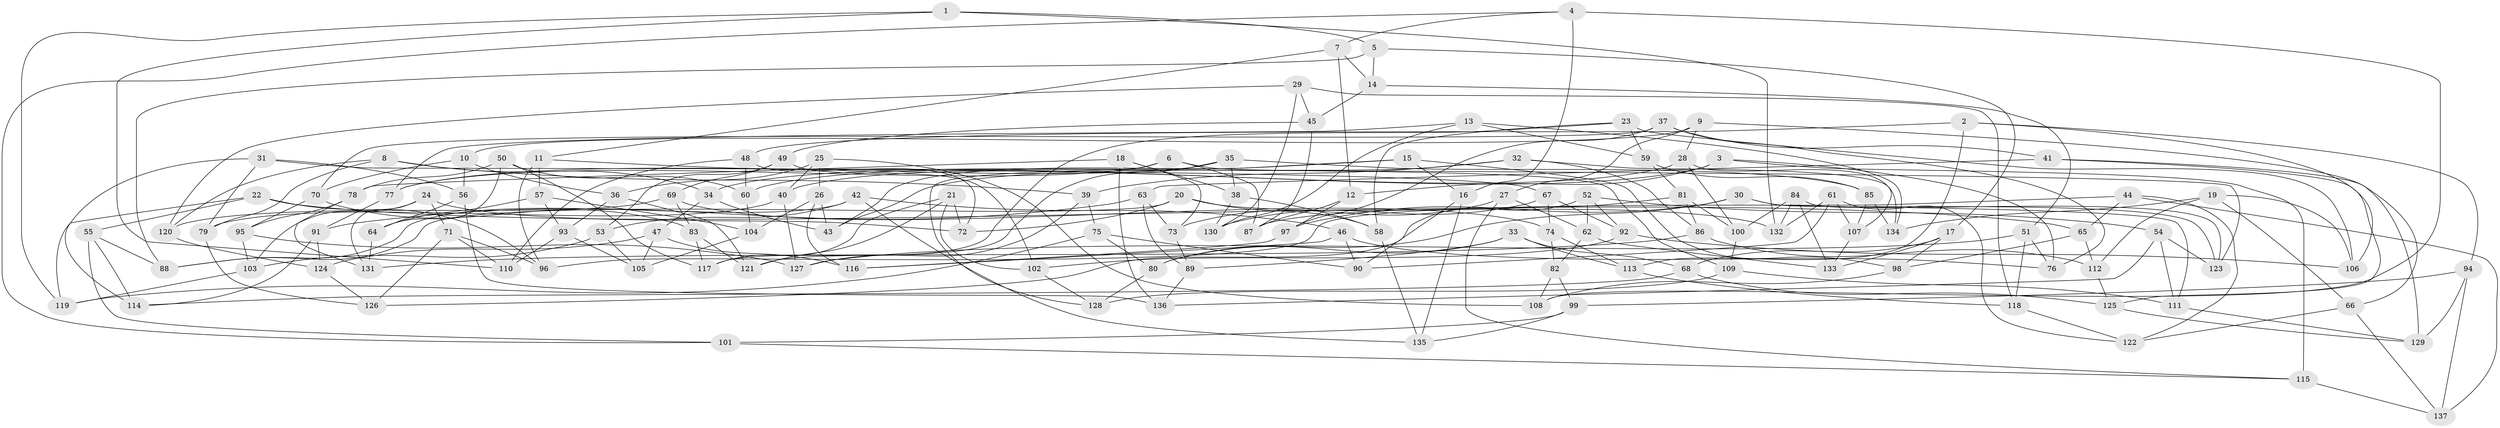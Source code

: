 // coarse degree distribution, {5: 0.14545454545454545, 4: 0.23636363636363636, 8: 0.14545454545454545, 6: 0.2909090909090909, 7: 0.09090909090909091, 9: 0.09090909090909091}
// Generated by graph-tools (version 1.1) at 2025/38/03/04/25 23:38:12]
// undirected, 137 vertices, 274 edges
graph export_dot {
  node [color=gray90,style=filled];
  1;
  2;
  3;
  4;
  5;
  6;
  7;
  8;
  9;
  10;
  11;
  12;
  13;
  14;
  15;
  16;
  17;
  18;
  19;
  20;
  21;
  22;
  23;
  24;
  25;
  26;
  27;
  28;
  29;
  30;
  31;
  32;
  33;
  34;
  35;
  36;
  37;
  38;
  39;
  40;
  41;
  42;
  43;
  44;
  45;
  46;
  47;
  48;
  49;
  50;
  51;
  52;
  53;
  54;
  55;
  56;
  57;
  58;
  59;
  60;
  61;
  62;
  63;
  64;
  65;
  66;
  67;
  68;
  69;
  70;
  71;
  72;
  73;
  74;
  75;
  76;
  77;
  78;
  79;
  80;
  81;
  82;
  83;
  84;
  85;
  86;
  87;
  88;
  89;
  90;
  91;
  92;
  93;
  94;
  95;
  96;
  97;
  98;
  99;
  100;
  101;
  102;
  103;
  104;
  105;
  106;
  107;
  108;
  109;
  110;
  111;
  112;
  113;
  114;
  115;
  116;
  117;
  118;
  119;
  120;
  121;
  122;
  123;
  124;
  125;
  126;
  127;
  128;
  129;
  130;
  131;
  132;
  133;
  134;
  135;
  136;
  137;
  1 -- 132;
  1 -- 5;
  1 -- 119;
  1 -- 110;
  2 -- 48;
  2 -- 113;
  2 -- 94;
  2 -- 106;
  3 -- 115;
  3 -- 12;
  3 -- 76;
  3 -- 60;
  4 -- 7;
  4 -- 108;
  4 -- 101;
  4 -- 16;
  5 -- 14;
  5 -- 88;
  5 -- 17;
  6 -- 128;
  6 -- 87;
  6 -- 77;
  6 -- 109;
  7 -- 12;
  7 -- 11;
  7 -- 14;
  8 -- 34;
  8 -- 39;
  8 -- 120;
  8 -- 79;
  9 -- 27;
  9 -- 66;
  9 -- 28;
  9 -- 10;
  10 -- 36;
  10 -- 56;
  10 -- 70;
  11 -- 57;
  11 -- 67;
  11 -- 96;
  12 -- 97;
  12 -- 87;
  13 -- 77;
  13 -- 134;
  13 -- 130;
  13 -- 59;
  14 -- 45;
  14 -- 51;
  15 -- 16;
  15 -- 43;
  15 -- 34;
  15 -- 98;
  16 -- 135;
  16 -- 90;
  17 -- 68;
  17 -- 98;
  17 -- 133;
  18 -- 73;
  18 -- 38;
  18 -- 136;
  18 -- 78;
  19 -- 112;
  19 -- 134;
  19 -- 106;
  19 -- 66;
  20 -- 88;
  20 -- 58;
  20 -- 72;
  20 -- 132;
  21 -- 117;
  21 -- 72;
  21 -- 121;
  21 -- 102;
  22 -- 96;
  22 -- 55;
  22 -- 65;
  22 -- 119;
  23 -- 117;
  23 -- 106;
  23 -- 58;
  23 -- 59;
  24 -- 131;
  24 -- 72;
  24 -- 103;
  24 -- 71;
  25 -- 36;
  25 -- 40;
  25 -- 108;
  25 -- 26;
  26 -- 43;
  26 -- 116;
  26 -- 104;
  27 -- 73;
  27 -- 115;
  27 -- 62;
  28 -- 107;
  28 -- 100;
  28 -- 40;
  29 -- 118;
  29 -- 120;
  29 -- 45;
  29 -- 130;
  30 -- 97;
  30 -- 111;
  30 -- 80;
  30 -- 123;
  31 -- 114;
  31 -- 56;
  31 -- 123;
  31 -- 79;
  32 -- 134;
  32 -- 86;
  32 -- 43;
  32 -- 39;
  33 -- 113;
  33 -- 68;
  33 -- 80;
  33 -- 89;
  34 -- 43;
  34 -- 47;
  35 -- 38;
  35 -- 77;
  35 -- 85;
  35 -- 121;
  36 -- 93;
  36 -- 121;
  37 -- 70;
  37 -- 97;
  37 -- 41;
  37 -- 76;
  38 -- 130;
  38 -- 58;
  39 -- 127;
  39 -- 75;
  40 -- 79;
  40 -- 127;
  41 -- 63;
  41 -- 129;
  41 -- 125;
  42 -- 53;
  42 -- 88;
  42 -- 135;
  42 -- 46;
  44 -- 96;
  44 -- 137;
  44 -- 122;
  44 -- 65;
  45 -- 49;
  45 -- 87;
  46 -- 76;
  46 -- 90;
  46 -- 116;
  47 -- 105;
  47 -- 116;
  47 -- 124;
  48 -- 60;
  48 -- 110;
  48 -- 72;
  49 -- 53;
  49 -- 102;
  49 -- 69;
  50 -- 64;
  50 -- 117;
  50 -- 78;
  50 -- 60;
  51 -- 127;
  51 -- 118;
  51 -- 76;
  52 -- 62;
  52 -- 54;
  52 -- 126;
  52 -- 92;
  53 -- 103;
  53 -- 105;
  54 -- 136;
  54 -- 123;
  54 -- 111;
  55 -- 101;
  55 -- 114;
  55 -- 88;
  56 -- 64;
  56 -- 136;
  57 -- 64;
  57 -- 104;
  57 -- 93;
  58 -- 135;
  59 -- 81;
  59 -- 85;
  60 -- 104;
  61 -- 90;
  61 -- 122;
  61 -- 132;
  61 -- 107;
  62 -- 82;
  62 -- 133;
  63 -- 73;
  63 -- 91;
  63 -- 89;
  64 -- 131;
  65 -- 112;
  65 -- 98;
  66 -- 122;
  66 -- 137;
  67 -- 92;
  67 -- 74;
  67 -- 130;
  68 -- 114;
  68 -- 125;
  69 -- 120;
  69 -- 74;
  69 -- 83;
  70 -- 83;
  70 -- 95;
  71 -- 96;
  71 -- 126;
  71 -- 110;
  73 -- 89;
  74 -- 113;
  74 -- 82;
  75 -- 80;
  75 -- 119;
  75 -- 90;
  77 -- 91;
  78 -- 131;
  78 -- 95;
  79 -- 126;
  80 -- 128;
  81 -- 87;
  81 -- 86;
  81 -- 100;
  82 -- 108;
  82 -- 99;
  83 -- 121;
  83 -- 117;
  84 -- 132;
  84 -- 123;
  84 -- 100;
  84 -- 133;
  85 -- 107;
  85 -- 134;
  86 -- 112;
  86 -- 131;
  89 -- 136;
  91 -- 124;
  91 -- 114;
  92 -- 106;
  92 -- 102;
  93 -- 105;
  93 -- 110;
  94 -- 99;
  94 -- 129;
  94 -- 137;
  95 -- 103;
  95 -- 127;
  97 -- 116;
  98 -- 108;
  99 -- 135;
  99 -- 101;
  100 -- 109;
  101 -- 115;
  102 -- 128;
  103 -- 119;
  104 -- 105;
  107 -- 133;
  109 -- 128;
  109 -- 111;
  111 -- 129;
  112 -- 125;
  113 -- 118;
  115 -- 137;
  118 -- 122;
  120 -- 124;
  124 -- 126;
  125 -- 129;
}
